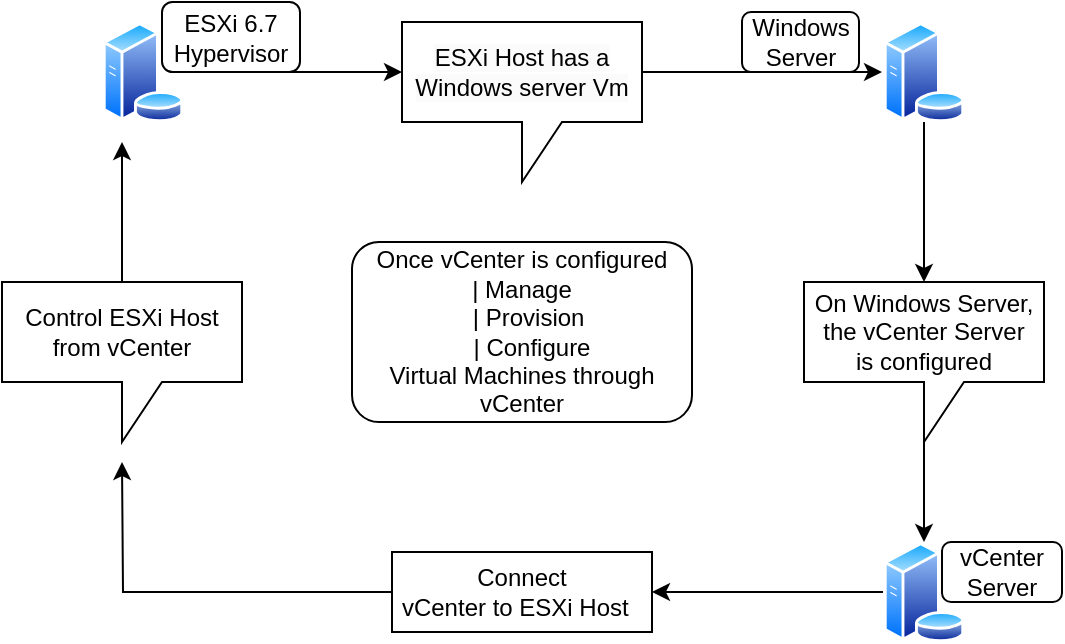 <mxfile version="22.0.8" type="github">
  <diagram name="Page-1" id="KYtYGMZQCDjqY32NAYXS">
    <mxGraphModel dx="811" dy="1134" grid="1" gridSize="10" guides="1" tooltips="1" connect="1" arrows="1" fold="1" page="1" pageScale="1" pageWidth="850" pageHeight="1100" math="0" shadow="0">
      <root>
        <mxCell id="0" />
        <mxCell id="1" parent="0" />
        <mxCell id="iZQITO0qIyvCdsTMZrwx-2" style="edgeStyle=orthogonalEdgeStyle;rounded=0;orthogonalLoop=1;jettySize=auto;html=1;" parent="1" edge="1">
          <mxGeometry relative="1" as="geometry">
            <mxPoint x="560" y="255" as="targetPoint" />
            <mxPoint x="410" y="255" as="sourcePoint" />
          </mxGeometry>
        </mxCell>
        <mxCell id="hOFo9Gx7WKhc9JZeYpQf-1" value="" style="image;aspect=fixed;perimeter=ellipsePerimeter;html=1;align=center;shadow=0;dashed=0;spacingTop=3;image=img/lib/active_directory/database_server.svg;" parent="1" vertex="1">
          <mxGeometry x="170" y="230" width="41" height="50" as="geometry" />
        </mxCell>
        <mxCell id="iZQITO0qIyvCdsTMZrwx-17" value="" style="edgeStyle=orthogonalEdgeStyle;rounded=0;orthogonalLoop=1;jettySize=auto;html=1;" parent="1" source="iZQITO0qIyvCdsTMZrwx-11" target="iZQITO0qIyvCdsTMZrwx-16" edge="1">
          <mxGeometry relative="1" as="geometry" />
        </mxCell>
        <mxCell id="hOFo9Gx7WKhc9JZeYpQf-2" value="" style="image;aspect=fixed;perimeter=ellipsePerimeter;html=1;align=center;shadow=0;dashed=0;spacingTop=3;image=img/lib/active_directory/database_server.svg;" parent="1" vertex="1">
          <mxGeometry x="560.5" y="230" width="41" height="50" as="geometry" />
        </mxCell>
        <mxCell id="hOFo9Gx7WKhc9JZeYpQf-10" value="vCenter&lt;br&gt;&amp;nbsp;Server&amp;nbsp;" style="rounded=1;whiteSpace=wrap;html=1;" parent="1" vertex="1">
          <mxGeometry x="590" y="490" width="60" height="30" as="geometry" />
        </mxCell>
        <mxCell id="hOFo9Gx7WKhc9JZeYpQf-11" value="ESXi 6.7&lt;br&gt;Hypervisor" style="rounded=1;whiteSpace=wrap;html=1;" parent="1" vertex="1">
          <mxGeometry x="200" y="220" width="69" height="35" as="geometry" />
        </mxCell>
        <mxCell id="hOFo9Gx7WKhc9JZeYpQf-12" value="Windows Server" style="rounded=1;whiteSpace=wrap;html=1;" parent="1" vertex="1">
          <mxGeometry x="490" y="225" width="58.5" height="30" as="geometry" />
        </mxCell>
        <mxCell id="iZQITO0qIyvCdsTMZrwx-4" value="" style="edgeStyle=orthogonalEdgeStyle;rounded=0;orthogonalLoop=1;jettySize=auto;html=1;entryX=0;entryY=0;entryDx=0;entryDy=25;entryPerimeter=0;" parent="1" source="hOFo9Gx7WKhc9JZeYpQf-1" target="iZQITO0qIyvCdsTMZrwx-12" edge="1">
          <mxGeometry relative="1" as="geometry">
            <mxPoint x="290" y="255" as="targetPoint" />
            <mxPoint x="242" y="255" as="sourcePoint" />
          </mxGeometry>
        </mxCell>
        <mxCell id="iZQITO0qIyvCdsTMZrwx-12" value="&lt;span style=&quot;color: rgb(0, 0, 0); font-family: Helvetica; font-size: 12px; font-style: normal; font-variant-ligatures: normal; font-variant-caps: normal; font-weight: 400; letter-spacing: normal; orphans: 2; text-align: center; text-indent: 0px; text-transform: none; widows: 2; word-spacing: 0px; -webkit-text-stroke-width: 0px; background-color: rgb(251, 251, 251); text-decoration-thickness: initial; text-decoration-style: initial; text-decoration-color: initial; float: none; display: inline !important;&quot;&gt;ESXi Host has a Windows server Vm&lt;/span&gt;" style="shape=callout;whiteSpace=wrap;html=1;perimeter=calloutPerimeter;" parent="1" vertex="1">
          <mxGeometry x="320" y="230" width="120" height="80" as="geometry" />
        </mxCell>
        <mxCell id="SlM0R3AL9Go1tbHT3jfl-5" style="edgeStyle=orthogonalEdgeStyle;rounded=0;orthogonalLoop=1;jettySize=auto;html=1;entryX=1;entryY=0.5;entryDx=0;entryDy=0;" parent="1" source="iZQITO0qIyvCdsTMZrwx-16" target="IutInKjExAIv3MQaEcRm-2" edge="1">
          <mxGeometry relative="1" as="geometry" />
        </mxCell>
        <mxCell id="iZQITO0qIyvCdsTMZrwx-16" value="" style="image;aspect=fixed;perimeter=ellipsePerimeter;html=1;align=center;shadow=0;dashed=0;spacingTop=3;image=img/lib/active_directory/database_server.svg;" parent="1" vertex="1">
          <mxGeometry x="560.5" y="490" width="41" height="50" as="geometry" />
        </mxCell>
        <mxCell id="iZQITO0qIyvCdsTMZrwx-18" value="" style="edgeStyle=orthogonalEdgeStyle;rounded=0;orthogonalLoop=1;jettySize=auto;html=1;" parent="1" source="hOFo9Gx7WKhc9JZeYpQf-2" target="iZQITO0qIyvCdsTMZrwx-11" edge="1">
          <mxGeometry relative="1" as="geometry">
            <mxPoint x="462" y="280" as="sourcePoint" />
            <mxPoint x="462" y="480" as="targetPoint" />
          </mxGeometry>
        </mxCell>
        <mxCell id="iZQITO0qIyvCdsTMZrwx-11" value="On Windows Server, the vCenter Server is&amp;nbsp;configured" style="shape=callout;whiteSpace=wrap;html=1;perimeter=calloutPerimeter;" parent="1" vertex="1">
          <mxGeometry x="521" y="360" width="120" height="80" as="geometry" />
        </mxCell>
        <mxCell id="SlM0R3AL9Go1tbHT3jfl-12" style="edgeStyle=orthogonalEdgeStyle;rounded=0;orthogonalLoop=1;jettySize=auto;html=1;" parent="1" source="IutInKjExAIv3MQaEcRm-2" edge="1">
          <mxGeometry relative="1" as="geometry">
            <mxPoint x="180.0" y="450" as="targetPoint" />
          </mxGeometry>
        </mxCell>
        <mxCell id="IutInKjExAIv3MQaEcRm-2" value="Connect &lt;br&gt;vCenter to ESXi Host&amp;nbsp;&amp;nbsp;" style="rounded=0;whiteSpace=wrap;html=1;" parent="1" vertex="1">
          <mxGeometry x="315" y="495" width="130" height="40" as="geometry" />
        </mxCell>
        <mxCell id="IutInKjExAIv3MQaEcRm-10" value="Once vCenter is configured&lt;br&gt;|&amp;nbsp;Manage &lt;br&gt;&amp;nbsp; | Provision &lt;br&gt;&amp;nbsp; &amp;nbsp;| Configure &lt;br&gt;Virtual Machines through vCenter" style="rounded=1;whiteSpace=wrap;html=1;" parent="1" vertex="1">
          <mxGeometry x="295" y="340" width="170" height="90" as="geometry" />
        </mxCell>
        <mxCell id="SlM0R3AL9Go1tbHT3jfl-11" style="edgeStyle=orthogonalEdgeStyle;rounded=0;orthogonalLoop=1;jettySize=auto;html=1;" parent="1" source="IutInKjExAIv3MQaEcRm-12" edge="1">
          <mxGeometry relative="1" as="geometry">
            <mxPoint x="180.0" y="290" as="targetPoint" />
          </mxGeometry>
        </mxCell>
        <mxCell id="IutInKjExAIv3MQaEcRm-12" value="Control ESXi Host from vCenter" style="shape=callout;whiteSpace=wrap;html=1;perimeter=calloutPerimeter;" parent="1" vertex="1">
          <mxGeometry x="120" y="360" width="120" height="80" as="geometry" />
        </mxCell>
      </root>
    </mxGraphModel>
  </diagram>
</mxfile>
